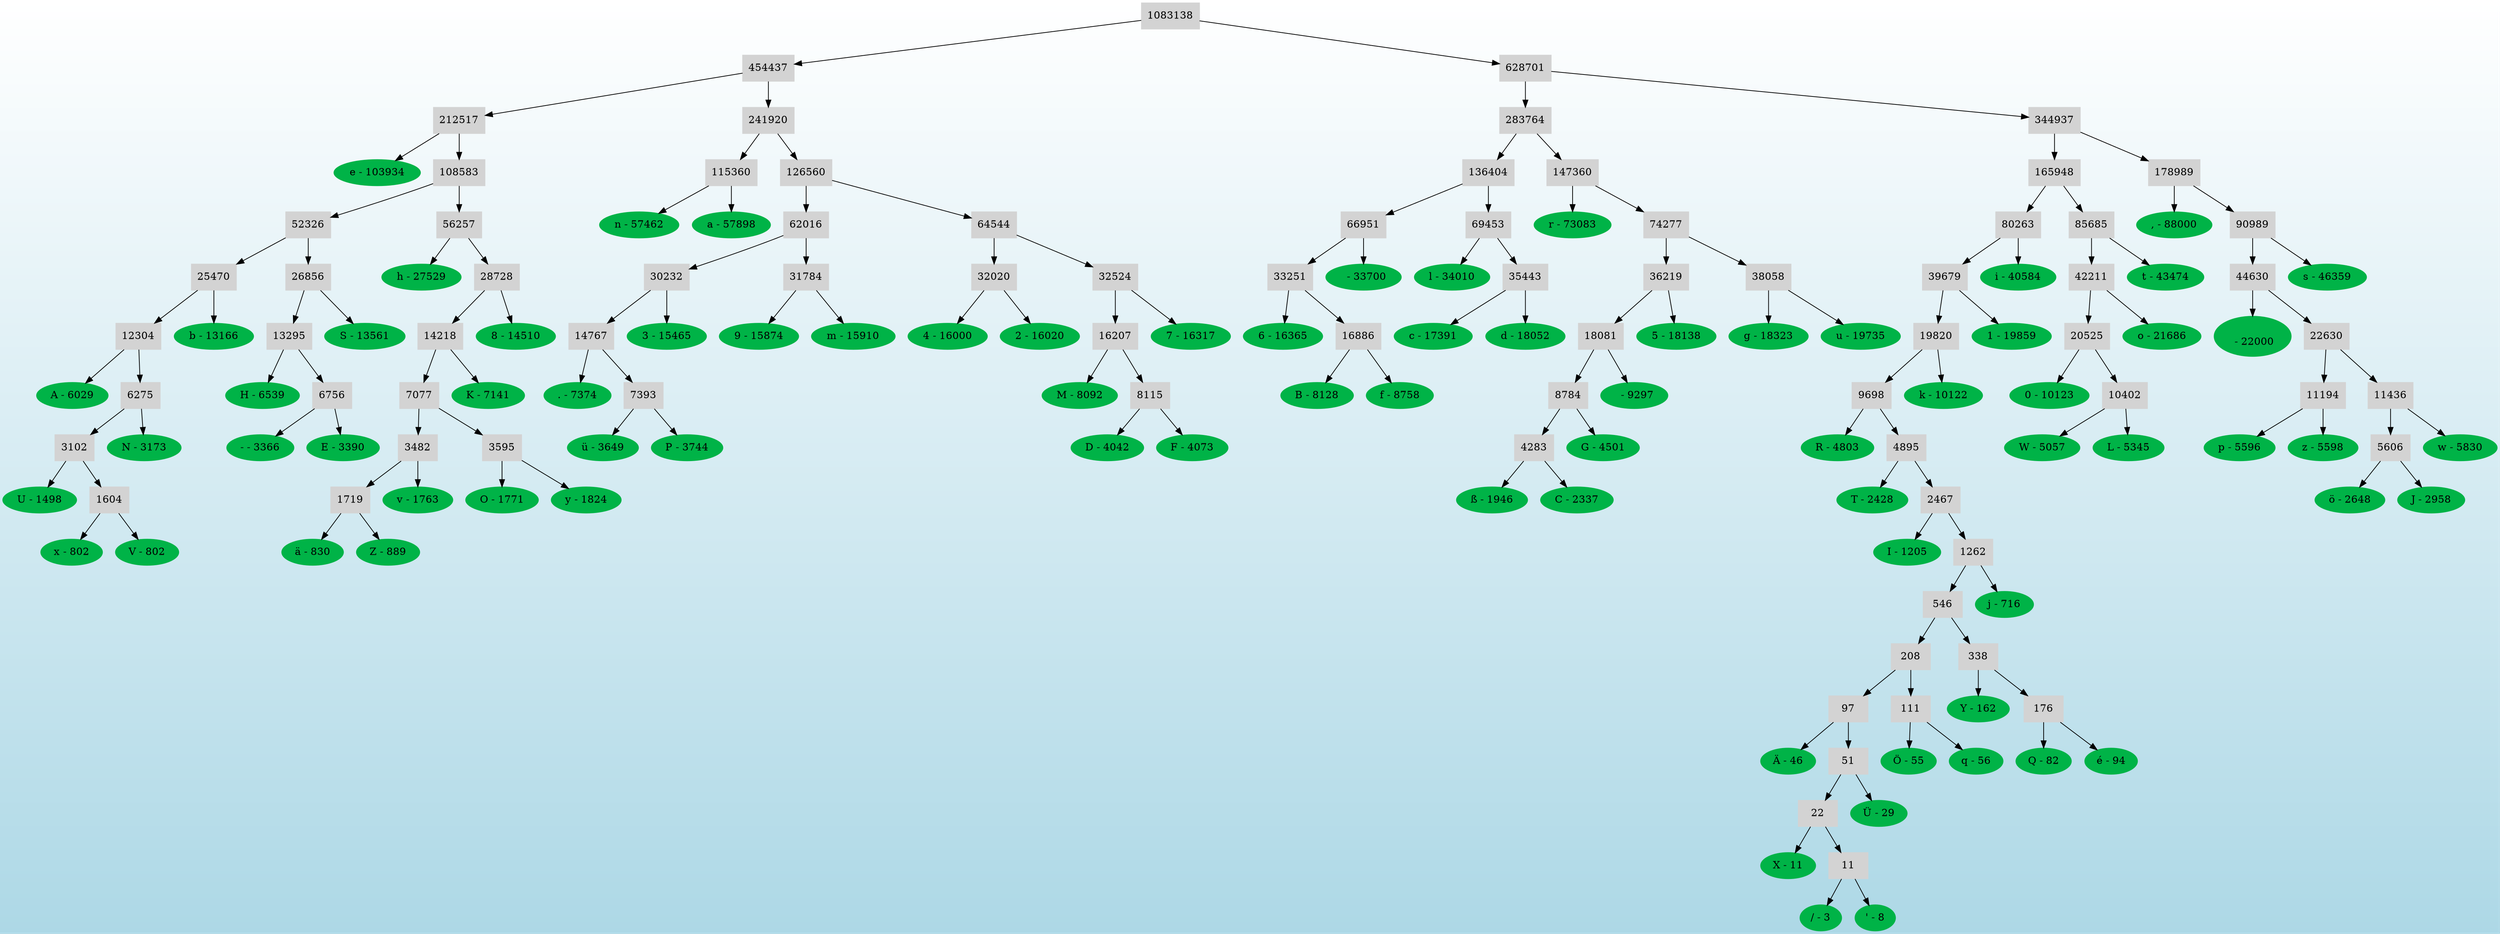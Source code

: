 digraph g {
 graph [
  rankdir = "TB"
  bgcolor = "white:lightblue"
  style="filled"
  gradientangle = 270
 ];
 node [shape=box,style=filled,color="lightgray"];
 "info.baethge.lk1516.huffman.Knoten@7c729a55" [label="1083138"]
 "info.baethge.lk1516.huffman.Knoten@3bb9a3ff" [label="454437"]
 "info.baethge.lk1516.huffman.Knoten@5af3afd9" [label="212517"]
 "info.baethge.lk1516.huffman.Blatt@44ebcd03" [label="e - 103934" shape=ellipse,style=filled,color=".4 1.0 .7"]
 "info.baethge.lk1516.huffman.Knoten@694abbdc" [label="108583"]
 "info.baethge.lk1516.huffman.Knoten@2e005c4b" [label="52326"]
 "info.baethge.lk1516.huffman.Knoten@5ffead27" [label="25470"]
 "info.baethge.lk1516.huffman.Knoten@4f18837a" [label="12304"]
 "info.baethge.lk1516.huffman.Blatt@1fa268de" [label="A - 6029" shape=ellipse,style=filled,color=".4 1.0 .7"]
 "info.baethge.lk1516.huffman.Knoten@4f6ee6e4" [label="6275"]
 "info.baethge.lk1516.huffman.Knoten@4466af20" [label="3102"]
 "info.baethge.lk1516.huffman.Blatt@6b927fb" [label="U - 1498" shape=ellipse,style=filled,color=".4 1.0 .7"]
 "info.baethge.lk1516.huffman.Knoten@3e58a80e" [label="1604"]
 "info.baethge.lk1516.huffman.Blatt@4fb61f4a" [label="x - 802" shape=ellipse,style=filled,color=".4 1.0 .7"]
 "info.baethge.lk1516.huffman.Blatt@4fb0f2b9" [label="V - 802" shape=ellipse,style=filled,color=".4 1.0 .7"]
"info.baethge.lk1516.huffman.Knoten@3e58a80e" -> "info.baethge.lk1516.huffman.Blatt@4fb61f4a"
"info.baethge.lk1516.huffman.Knoten@3e58a80e" -> "info.baethge.lk1516.huffman.Blatt@4fb0f2b9"
"info.baethge.lk1516.huffman.Knoten@4466af20" -> "info.baethge.lk1516.huffman.Blatt@6b927fb"
"info.baethge.lk1516.huffman.Knoten@4466af20" -> "info.baethge.lk1516.huffman.Knoten@3e58a80e"
 "info.baethge.lk1516.huffman.Blatt@a514af7" [label="N - 3173" shape=ellipse,style=filled,color=".4 1.0 .7"]
"info.baethge.lk1516.huffman.Knoten@4f6ee6e4" -> "info.baethge.lk1516.huffman.Knoten@4466af20"
"info.baethge.lk1516.huffman.Knoten@4f6ee6e4" -> "info.baethge.lk1516.huffman.Blatt@a514af7"
"info.baethge.lk1516.huffman.Knoten@4f18837a" -> "info.baethge.lk1516.huffman.Blatt@1fa268de"
"info.baethge.lk1516.huffman.Knoten@4f18837a" -> "info.baethge.lk1516.huffman.Knoten@4f6ee6e4"
 "info.baethge.lk1516.huffman.Blatt@359f7cdf" [label="b - 13166" shape=ellipse,style=filled,color=".4 1.0 .7"]
"info.baethge.lk1516.huffman.Knoten@5ffead27" -> "info.baethge.lk1516.huffman.Knoten@4f18837a"
"info.baethge.lk1516.huffman.Knoten@5ffead27" -> "info.baethge.lk1516.huffman.Blatt@359f7cdf"
 "info.baethge.lk1516.huffman.Knoten@6356695f" [label="26856"]
 "info.baethge.lk1516.huffman.Knoten@79924b" [label="13295"]
 "info.baethge.lk1516.huffman.Blatt@4a94ee4" [label="H - 6539" shape=ellipse,style=filled,color=".4 1.0 .7"]
 "info.baethge.lk1516.huffman.Knoten@4cc451f2" [label="6756"]
 "info.baethge.lk1516.huffman.Blatt@6379eb" [label="- - 3366" shape=ellipse,style=filled,color=".4 1.0 .7"]
 "info.baethge.lk1516.huffman.Blatt@294425a7" [label="E - 3390" shape=ellipse,style=filled,color=".4 1.0 .7"]
"info.baethge.lk1516.huffman.Knoten@4cc451f2" -> "info.baethge.lk1516.huffman.Blatt@6379eb"
"info.baethge.lk1516.huffman.Knoten@4cc451f2" -> "info.baethge.lk1516.huffman.Blatt@294425a7"
"info.baethge.lk1516.huffman.Knoten@79924b" -> "info.baethge.lk1516.huffman.Blatt@4a94ee4"
"info.baethge.lk1516.huffman.Knoten@79924b" -> "info.baethge.lk1516.huffman.Knoten@4cc451f2"
 "info.baethge.lk1516.huffman.Blatt@7b9a4292" [label="S - 13561" shape=ellipse,style=filled,color=".4 1.0 .7"]
"info.baethge.lk1516.huffman.Knoten@6356695f" -> "info.baethge.lk1516.huffman.Knoten@79924b"
"info.baethge.lk1516.huffman.Knoten@6356695f" -> "info.baethge.lk1516.huffman.Blatt@7b9a4292"
"info.baethge.lk1516.huffman.Knoten@2e005c4b" -> "info.baethge.lk1516.huffman.Knoten@5ffead27"
"info.baethge.lk1516.huffman.Knoten@2e005c4b" -> "info.baethge.lk1516.huffman.Knoten@6356695f"
 "info.baethge.lk1516.huffman.Knoten@4567f35d" [label="56257"]
 "info.baethge.lk1516.huffman.Blatt@67d48005" [label="h - 27529" shape=ellipse,style=filled,color=".4 1.0 .7"]
 "info.baethge.lk1516.huffman.Knoten@9f116cc" [label="28728"]
 "info.baethge.lk1516.huffman.Knoten@12468a38" [label="14218"]
 "info.baethge.lk1516.huffman.Knoten@59309333" [label="7077"]
 "info.baethge.lk1516.huffman.Knoten@7ec7ffd3" [label="3482"]
 "info.baethge.lk1516.huffman.Knoten@6572421" [label="1719"]
 "info.baethge.lk1516.huffman.Blatt@2a798d51" [label="ä - 830" shape=ellipse,style=filled,color=".4 1.0 .7"]
 "info.baethge.lk1516.huffman.Blatt@6d763516" [label="Z - 889" shape=ellipse,style=filled,color=".4 1.0 .7"]
"info.baethge.lk1516.huffman.Knoten@6572421" -> "info.baethge.lk1516.huffman.Blatt@2a798d51"
"info.baethge.lk1516.huffman.Knoten@6572421" -> "info.baethge.lk1516.huffman.Blatt@6d763516"
 "info.baethge.lk1516.huffman.Blatt@6b81ce95" [label="v - 1763" shape=ellipse,style=filled,color=".4 1.0 .7"]
"info.baethge.lk1516.huffman.Knoten@7ec7ffd3" -> "info.baethge.lk1516.huffman.Knoten@6572421"
"info.baethge.lk1516.huffman.Knoten@7ec7ffd3" -> "info.baethge.lk1516.huffman.Blatt@6b81ce95"
 "info.baethge.lk1516.huffman.Knoten@5b239d7d" [label="3595"]
 "info.baethge.lk1516.huffman.Blatt@52bf72b5" [label="O - 1771" shape=ellipse,style=filled,color=".4 1.0 .7"]
 "info.baethge.lk1516.huffman.Blatt@37afeb11" [label="y - 1824" shape=ellipse,style=filled,color=".4 1.0 .7"]
"info.baethge.lk1516.huffman.Knoten@5b239d7d" -> "info.baethge.lk1516.huffman.Blatt@52bf72b5"
"info.baethge.lk1516.huffman.Knoten@5b239d7d" -> "info.baethge.lk1516.huffman.Blatt@37afeb11"
"info.baethge.lk1516.huffman.Knoten@59309333" -> "info.baethge.lk1516.huffman.Knoten@7ec7ffd3"
"info.baethge.lk1516.huffman.Knoten@59309333" -> "info.baethge.lk1516.huffman.Knoten@5b239d7d"
 "info.baethge.lk1516.huffman.Blatt@5876a9af" [label="K - 7141" shape=ellipse,style=filled,color=".4 1.0 .7"]
"info.baethge.lk1516.huffman.Knoten@12468a38" -> "info.baethge.lk1516.huffman.Knoten@59309333"
"info.baethge.lk1516.huffman.Knoten@12468a38" -> "info.baethge.lk1516.huffman.Blatt@5876a9af"
 "info.baethge.lk1516.huffman.Blatt@1aa7ecca" [label="8 - 14510" shape=ellipse,style=filled,color=".4 1.0 .7"]
"info.baethge.lk1516.huffman.Knoten@9f116cc" -> "info.baethge.lk1516.huffman.Knoten@12468a38"
"info.baethge.lk1516.huffman.Knoten@9f116cc" -> "info.baethge.lk1516.huffman.Blatt@1aa7ecca"
"info.baethge.lk1516.huffman.Knoten@4567f35d" -> "info.baethge.lk1516.huffman.Blatt@67d48005"
"info.baethge.lk1516.huffman.Knoten@4567f35d" -> "info.baethge.lk1516.huffman.Knoten@9f116cc"
"info.baethge.lk1516.huffman.Knoten@694abbdc" -> "info.baethge.lk1516.huffman.Knoten@2e005c4b"
"info.baethge.lk1516.huffman.Knoten@694abbdc" -> "info.baethge.lk1516.huffman.Knoten@4567f35d"
"info.baethge.lk1516.huffman.Knoten@5af3afd9" -> "info.baethge.lk1516.huffman.Blatt@44ebcd03"
"info.baethge.lk1516.huffman.Knoten@5af3afd9" -> "info.baethge.lk1516.huffman.Knoten@694abbdc"
 "info.baethge.lk1516.huffman.Knoten@323b36e0" [label="241920"]
 "info.baethge.lk1516.huffman.Knoten@515aebb0" [label="115360"]
 "info.baethge.lk1516.huffman.Blatt@245b4bdc" [label="n - 57462" shape=ellipse,style=filled,color=".4 1.0 .7"]
 "info.baethge.lk1516.huffman.Blatt@6c64cb25" [label="a - 57898" shape=ellipse,style=filled,color=".4 1.0 .7"]
"info.baethge.lk1516.huffman.Knoten@515aebb0" -> "info.baethge.lk1516.huffman.Blatt@245b4bdc"
"info.baethge.lk1516.huffman.Knoten@515aebb0" -> "info.baethge.lk1516.huffman.Blatt@6c64cb25"
 "info.baethge.lk1516.huffman.Knoten@dd8ba08" [label="126560"]
 "info.baethge.lk1516.huffman.Knoten@6ae5aa72" [label="62016"]
 "info.baethge.lk1516.huffman.Knoten@5c5eefef" [label="30232"]
 "info.baethge.lk1516.huffman.Knoten@5158b42f" [label="14767"]
 "info.baethge.lk1516.huffman.Blatt@72d1ad2e" [label=". - 7374" shape=ellipse,style=filled,color=".4 1.0 .7"]
 "info.baethge.lk1516.huffman.Knoten@2d7275fc" [label="7393"]
 "info.baethge.lk1516.huffman.Blatt@399f45b1" [label="ü - 3649" shape=ellipse,style=filled,color=".4 1.0 .7"]
 "info.baethge.lk1516.huffman.Blatt@38c6f217" [label="P - 3744" shape=ellipse,style=filled,color=".4 1.0 .7"]
"info.baethge.lk1516.huffman.Knoten@2d7275fc" -> "info.baethge.lk1516.huffman.Blatt@399f45b1"
"info.baethge.lk1516.huffman.Knoten@2d7275fc" -> "info.baethge.lk1516.huffman.Blatt@38c6f217"
"info.baethge.lk1516.huffman.Knoten@5158b42f" -> "info.baethge.lk1516.huffman.Blatt@72d1ad2e"
"info.baethge.lk1516.huffman.Knoten@5158b42f" -> "info.baethge.lk1516.huffman.Knoten@2d7275fc"
 "info.baethge.lk1516.huffman.Blatt@595b007d" [label="3 - 15465" shape=ellipse,style=filled,color=".4 1.0 .7"]
"info.baethge.lk1516.huffman.Knoten@5c5eefef" -> "info.baethge.lk1516.huffman.Knoten@5158b42f"
"info.baethge.lk1516.huffman.Knoten@5c5eefef" -> "info.baethge.lk1516.huffman.Blatt@595b007d"
 "info.baethge.lk1516.huffman.Knoten@16293aa2" [label="31784"]
 "info.baethge.lk1516.huffman.Blatt@478190fc" [label="9 - 15874" shape=ellipse,style=filled,color=".4 1.0 .7"]
 "info.baethge.lk1516.huffman.Blatt@79e2c065" [label="m - 15910" shape=ellipse,style=filled,color=".4 1.0 .7"]
"info.baethge.lk1516.huffman.Knoten@16293aa2" -> "info.baethge.lk1516.huffman.Blatt@478190fc"
"info.baethge.lk1516.huffman.Knoten@16293aa2" -> "info.baethge.lk1516.huffman.Blatt@79e2c065"
"info.baethge.lk1516.huffman.Knoten@6ae5aa72" -> "info.baethge.lk1516.huffman.Knoten@5c5eefef"
"info.baethge.lk1516.huffman.Knoten@6ae5aa72" -> "info.baethge.lk1516.huffman.Knoten@16293aa2"
 "info.baethge.lk1516.huffman.Knoten@222545dc" [label="64544"]
 "info.baethge.lk1516.huffman.Knoten@3a93b025" [label="32020"]
 "info.baethge.lk1516.huffman.Blatt@7e07db1f" [label="4 - 16000" shape=ellipse,style=filled,color=".4 1.0 .7"]
 "info.baethge.lk1516.huffman.Blatt@1189dd52" [label="2 - 16020" shape=ellipse,style=filled,color=".4 1.0 .7"]
"info.baethge.lk1516.huffman.Knoten@3a93b025" -> "info.baethge.lk1516.huffman.Blatt@7e07db1f"
"info.baethge.lk1516.huffman.Knoten@3a93b025" -> "info.baethge.lk1516.huffman.Blatt@1189dd52"
 "info.baethge.lk1516.huffman.Knoten@35cabb2a" [label="32524"]
 "info.baethge.lk1516.huffman.Knoten@36bc55de" [label="16207"]
 "info.baethge.lk1516.huffman.Blatt@16d04d3d" [label="M - 8092" shape=ellipse,style=filled,color=".4 1.0 .7"]
 "info.baethge.lk1516.huffman.Knoten@49ec71f8" [label="8115"]
 "info.baethge.lk1516.huffman.Blatt@1d2adfbe" [label="D - 4042" shape=ellipse,style=filled,color=".4 1.0 .7"]
 "info.baethge.lk1516.huffman.Blatt@36902638" [label="F - 4073" shape=ellipse,style=filled,color=".4 1.0 .7"]
"info.baethge.lk1516.huffman.Knoten@49ec71f8" -> "info.baethge.lk1516.huffman.Blatt@1d2adfbe"
"info.baethge.lk1516.huffman.Knoten@49ec71f8" -> "info.baethge.lk1516.huffman.Blatt@36902638"
"info.baethge.lk1516.huffman.Knoten@36bc55de" -> "info.baethge.lk1516.huffman.Blatt@16d04d3d"
"info.baethge.lk1516.huffman.Knoten@36bc55de" -> "info.baethge.lk1516.huffman.Knoten@49ec71f8"
 "info.baethge.lk1516.huffman.Blatt@564fabc8" [label="7 - 16317" shape=ellipse,style=filled,color=".4 1.0 .7"]
"info.baethge.lk1516.huffman.Knoten@35cabb2a" -> "info.baethge.lk1516.huffman.Knoten@36bc55de"
"info.baethge.lk1516.huffman.Knoten@35cabb2a" -> "info.baethge.lk1516.huffman.Blatt@564fabc8"
"info.baethge.lk1516.huffman.Knoten@222545dc" -> "info.baethge.lk1516.huffman.Knoten@3a93b025"
"info.baethge.lk1516.huffman.Knoten@222545dc" -> "info.baethge.lk1516.huffman.Knoten@35cabb2a"
"info.baethge.lk1516.huffman.Knoten@dd8ba08" -> "info.baethge.lk1516.huffman.Knoten@6ae5aa72"
"info.baethge.lk1516.huffman.Knoten@dd8ba08" -> "info.baethge.lk1516.huffman.Knoten@222545dc"
"info.baethge.lk1516.huffman.Knoten@323b36e0" -> "info.baethge.lk1516.huffman.Knoten@515aebb0"
"info.baethge.lk1516.huffman.Knoten@323b36e0" -> "info.baethge.lk1516.huffman.Knoten@dd8ba08"
"info.baethge.lk1516.huffman.Knoten@3bb9a3ff" -> "info.baethge.lk1516.huffman.Knoten@5af3afd9"
"info.baethge.lk1516.huffman.Knoten@3bb9a3ff" -> "info.baethge.lk1516.huffman.Knoten@323b36e0"
 "info.baethge.lk1516.huffman.Knoten@661972b0" [label="628701"]
 "info.baethge.lk1516.huffman.Knoten@223d2c72" [label="283764"]
 "info.baethge.lk1516.huffman.Knoten@436813f3" [label="136404"]
 "info.baethge.lk1516.huffman.Knoten@3febb011" [label="66951"]
 "info.baethge.lk1516.huffman.Knoten@131774fe" [label="33251"]
 "info.baethge.lk1516.huffman.Blatt@77847718" [label="6 - 16365" shape=ellipse,style=filled,color=".4 1.0 .7"]
 "info.baethge.lk1516.huffman.Knoten@7f3b84b8" [label="16886"]
 "info.baethge.lk1516.huffman.Blatt@57a3af25" [label="B - 8128" shape=ellipse,style=filled,color=".4 1.0 .7"]
 "info.baethge.lk1516.huffman.Blatt@2b662a77" [label="f - 8758" shape=ellipse,style=filled,color=".4 1.0 .7"]
"info.baethge.lk1516.huffman.Knoten@7f3b84b8" -> "info.baethge.lk1516.huffman.Blatt@57a3af25"
"info.baethge.lk1516.huffman.Knoten@7f3b84b8" -> "info.baethge.lk1516.huffman.Blatt@2b662a77"
"info.baethge.lk1516.huffman.Knoten@131774fe" -> "info.baethge.lk1516.huffman.Blatt@77847718"
"info.baethge.lk1516.huffman.Knoten@131774fe" -> "info.baethge.lk1516.huffman.Knoten@7f3b84b8"
 "info.baethge.lk1516.huffman.Blatt@158d2680" [label="  - 33700" shape=ellipse,style=filled,color=".4 1.0 .7"]
"info.baethge.lk1516.huffman.Knoten@3febb011" -> "info.baethge.lk1516.huffman.Knoten@131774fe"
"info.baethge.lk1516.huffman.Knoten@3febb011" -> "info.baethge.lk1516.huffman.Blatt@158d2680"
 "info.baethge.lk1516.huffman.Knoten@10e31a9a" [label="69453"]
 "info.baethge.lk1516.huffman.Blatt@7f0eb4b4" [label="l - 34010" shape=ellipse,style=filled,color=".4 1.0 .7"]
 "info.baethge.lk1516.huffman.Knoten@5c33f1a9" [label="35443"]
 "info.baethge.lk1516.huffman.Blatt@1623b78d" [label="c - 17391" shape=ellipse,style=filled,color=".4 1.0 .7"]
 "info.baethge.lk1516.huffman.Blatt@c8c12ac" [label="d - 18052" shape=ellipse,style=filled,color=".4 1.0 .7"]
"info.baethge.lk1516.huffman.Knoten@5c33f1a9" -> "info.baethge.lk1516.huffman.Blatt@1623b78d"
"info.baethge.lk1516.huffman.Knoten@5c33f1a9" -> "info.baethge.lk1516.huffman.Blatt@c8c12ac"
"info.baethge.lk1516.huffman.Knoten@10e31a9a" -> "info.baethge.lk1516.huffman.Blatt@7f0eb4b4"
"info.baethge.lk1516.huffman.Knoten@10e31a9a" -> "info.baethge.lk1516.huffman.Knoten@5c33f1a9"
"info.baethge.lk1516.huffman.Knoten@436813f3" -> "info.baethge.lk1516.huffman.Knoten@3febb011"
"info.baethge.lk1516.huffman.Knoten@436813f3" -> "info.baethge.lk1516.huffman.Knoten@10e31a9a"
 "info.baethge.lk1516.huffman.Knoten@74fe5c40" [label="147360"]
 "info.baethge.lk1516.huffman.Blatt@6adbc9d" [label="r - 73083" shape=ellipse,style=filled,color=".4 1.0 .7"]
 "info.baethge.lk1516.huffman.Knoten@4550bb58" [label="74277"]
 "info.baethge.lk1516.huffman.Knoten@4ec4f3a0" [label="36219"]
 "info.baethge.lk1516.huffman.Knoten@49139829" [label="18081"]
 "info.baethge.lk1516.huffman.Knoten@6069db50" [label="8784"]
 "info.baethge.lk1516.huffman.Knoten@1b7cc17c" [label="4283"]
 "info.baethge.lk1516.huffman.Blatt@77fbd92c" [label="ß - 1946" shape=ellipse,style=filled,color=".4 1.0 .7"]
 "info.baethge.lk1516.huffman.Blatt@67c27493" [label="C - 2337" shape=ellipse,style=filled,color=".4 1.0 .7"]
"info.baethge.lk1516.huffman.Knoten@1b7cc17c" -> "info.baethge.lk1516.huffman.Blatt@77fbd92c"
"info.baethge.lk1516.huffman.Knoten@1b7cc17c" -> "info.baethge.lk1516.huffman.Blatt@67c27493"
 "info.baethge.lk1516.huffman.Blatt@59662a0b" [label="G - 4501" shape=ellipse,style=filled,color=".4 1.0 .7"]
"info.baethge.lk1516.huffman.Knoten@6069db50" -> "info.baethge.lk1516.huffman.Knoten@1b7cc17c"
"info.baethge.lk1516.huffman.Knoten@6069db50" -> "info.baethge.lk1516.huffman.Blatt@59662a0b"
 "info.baethge.lk1516.huffman.Blatt@4efbca5a" [label="  - 9297" shape=ellipse,style=filled,color=".4 1.0 .7"]
"info.baethge.lk1516.huffman.Knoten@49139829" -> "info.baethge.lk1516.huffman.Knoten@6069db50"
"info.baethge.lk1516.huffman.Knoten@49139829" -> "info.baethge.lk1516.huffman.Blatt@4efbca5a"
 "info.baethge.lk1516.huffman.Blatt@9597028" [label="5 - 18138" shape=ellipse,style=filled,color=".4 1.0 .7"]
"info.baethge.lk1516.huffman.Knoten@4ec4f3a0" -> "info.baethge.lk1516.huffman.Knoten@49139829"
"info.baethge.lk1516.huffman.Knoten@4ec4f3a0" -> "info.baethge.lk1516.huffman.Blatt@9597028"
 "info.baethge.lk1516.huffman.Knoten@223191a6" [label="38058"]
 "info.baethge.lk1516.huffman.Blatt@1a482e36" [label="g - 18323" shape=ellipse,style=filled,color=".4 1.0 .7"]
 "info.baethge.lk1516.huffman.Blatt@72967906" [label="u - 19735" shape=ellipse,style=filled,color=".4 1.0 .7"]
"info.baethge.lk1516.huffman.Knoten@223191a6" -> "info.baethge.lk1516.huffman.Blatt@1a482e36"
"info.baethge.lk1516.huffman.Knoten@223191a6" -> "info.baethge.lk1516.huffman.Blatt@72967906"
"info.baethge.lk1516.huffman.Knoten@4550bb58" -> "info.baethge.lk1516.huffman.Knoten@4ec4f3a0"
"info.baethge.lk1516.huffman.Knoten@4550bb58" -> "info.baethge.lk1516.huffman.Knoten@223191a6"
"info.baethge.lk1516.huffman.Knoten@74fe5c40" -> "info.baethge.lk1516.huffman.Blatt@6adbc9d"
"info.baethge.lk1516.huffman.Knoten@74fe5c40" -> "info.baethge.lk1516.huffman.Knoten@4550bb58"
"info.baethge.lk1516.huffman.Knoten@223d2c72" -> "info.baethge.lk1516.huffman.Knoten@436813f3"
"info.baethge.lk1516.huffman.Knoten@223d2c72" -> "info.baethge.lk1516.huffman.Knoten@74fe5c40"
 "info.baethge.lk1516.huffman.Knoten@8f4ea7c" [label="344937"]
 "info.baethge.lk1516.huffman.Knoten@5b8dfcc1" [label="165948"]
 "info.baethge.lk1516.huffman.Knoten@747ddf94" [label="80263"]
 "info.baethge.lk1516.huffman.Knoten@1bd4fdd" [label="39679"]
 "info.baethge.lk1516.huffman.Knoten@4f83df68" [label="19820"]
 "info.baethge.lk1516.huffman.Knoten@7d8995e" [label="9698"]
 "info.baethge.lk1516.huffman.Blatt@42a48628" [label="R - 4803" shape=ellipse,style=filled,color=".4 1.0 .7"]
 "info.baethge.lk1516.huffman.Knoten@293a5bf6" [label="4895"]
 "info.baethge.lk1516.huffman.Blatt@6aeb35e6" [label="T - 2428" shape=ellipse,style=filled,color=".4 1.0 .7"]
 "info.baethge.lk1516.huffman.Knoten@1283bb96" [label="2467"]
 "info.baethge.lk1516.huffman.Blatt@74f0ea28" [label="I - 1205" shape=ellipse,style=filled,color=".4 1.0 .7"]
 "info.baethge.lk1516.huffman.Knoten@f6efaab" [label="1262"]
 "info.baethge.lk1516.huffman.Knoten@3c19aaa5" [label="546"]
 "info.baethge.lk1516.huffman.Knoten@409bf450" [label="208"]
 "info.baethge.lk1516.huffman.Knoten@49e53c76" [label="97"]
 "info.baethge.lk1516.huffman.Blatt@2a3b5b47" [label="Ä - 46" shape=ellipse,style=filled,color=".4 1.0 .7"]
 "info.baethge.lk1516.huffman.Knoten@55b699ef" [label="51"]
 "info.baethge.lk1516.huffman.Knoten@35d019a3" [label="22"]
 "info.baethge.lk1516.huffman.Blatt@18078bef" [label="X - 11" shape=ellipse,style=filled,color=".4 1.0 .7"]
 "info.baethge.lk1516.huffman.Knoten@799f10e1" [label="11"]
 "info.baethge.lk1516.huffman.Blatt@4c371370" [label="/ - 3" shape=ellipse,style=filled,color=".4 1.0 .7"]
 "info.baethge.lk1516.huffman.Blatt@145f66e3" [label="' - 8" shape=ellipse,style=filled,color=".4 1.0 .7"]
"info.baethge.lk1516.huffman.Knoten@799f10e1" -> "info.baethge.lk1516.huffman.Blatt@4c371370"
"info.baethge.lk1516.huffman.Knoten@799f10e1" -> "info.baethge.lk1516.huffman.Blatt@145f66e3"
"info.baethge.lk1516.huffman.Knoten@35d019a3" -> "info.baethge.lk1516.huffman.Blatt@18078bef"
"info.baethge.lk1516.huffman.Knoten@35d019a3" -> "info.baethge.lk1516.huffman.Knoten@799f10e1"
 "info.baethge.lk1516.huffman.Blatt@689604d9" [label="Ü - 29" shape=ellipse,style=filled,color=".4 1.0 .7"]
"info.baethge.lk1516.huffman.Knoten@55b699ef" -> "info.baethge.lk1516.huffman.Knoten@35d019a3"
"info.baethge.lk1516.huffman.Knoten@55b699ef" -> "info.baethge.lk1516.huffman.Blatt@689604d9"
"info.baethge.lk1516.huffman.Knoten@49e53c76" -> "info.baethge.lk1516.huffman.Blatt@2a3b5b47"
"info.baethge.lk1516.huffman.Knoten@49e53c76" -> "info.baethge.lk1516.huffman.Knoten@55b699ef"
 "info.baethge.lk1516.huffman.Knoten@351d00c0" [label="111"]
 "info.baethge.lk1516.huffman.Blatt@3023df74" [label="Ö - 55" shape=ellipse,style=filled,color=".4 1.0 .7"]
 "info.baethge.lk1516.huffman.Blatt@313ac989" [label="q - 56" shape=ellipse,style=filled,color=".4 1.0 .7"]
"info.baethge.lk1516.huffman.Knoten@351d00c0" -> "info.baethge.lk1516.huffman.Blatt@3023df74"
"info.baethge.lk1516.huffman.Knoten@351d00c0" -> "info.baethge.lk1516.huffman.Blatt@313ac989"
"info.baethge.lk1516.huffman.Knoten@409bf450" -> "info.baethge.lk1516.huffman.Knoten@49e53c76"
"info.baethge.lk1516.huffman.Knoten@409bf450" -> "info.baethge.lk1516.huffman.Knoten@351d00c0"
 "info.baethge.lk1516.huffman.Knoten@38d8f54a" [label="338"]
 "info.baethge.lk1516.huffman.Blatt@4562e04d" [label="Y - 162" shape=ellipse,style=filled,color=".4 1.0 .7"]
 "info.baethge.lk1516.huffman.Knoten@2a65fe7c" [label="176"]
 "info.baethge.lk1516.huffman.Blatt@4135c3b" [label="Q - 82" shape=ellipse,style=filled,color=".4 1.0 .7"]
 "info.baethge.lk1516.huffman.Blatt@6302bbb1" [label="é - 94" shape=ellipse,style=filled,color=".4 1.0 .7"]
"info.baethge.lk1516.huffman.Knoten@2a65fe7c" -> "info.baethge.lk1516.huffman.Blatt@4135c3b"
"info.baethge.lk1516.huffman.Knoten@2a65fe7c" -> "info.baethge.lk1516.huffman.Blatt@6302bbb1"
"info.baethge.lk1516.huffman.Knoten@38d8f54a" -> "info.baethge.lk1516.huffman.Blatt@4562e04d"
"info.baethge.lk1516.huffman.Knoten@38d8f54a" -> "info.baethge.lk1516.huffman.Knoten@2a65fe7c"
"info.baethge.lk1516.huffman.Knoten@3c19aaa5" -> "info.baethge.lk1516.huffman.Knoten@409bf450"
"info.baethge.lk1516.huffman.Knoten@3c19aaa5" -> "info.baethge.lk1516.huffman.Knoten@38d8f54a"
 "info.baethge.lk1516.huffman.Blatt@3349e9bb" [label="j - 716" shape=ellipse,style=filled,color=".4 1.0 .7"]
"info.baethge.lk1516.huffman.Knoten@f6efaab" -> "info.baethge.lk1516.huffman.Knoten@3c19aaa5"
"info.baethge.lk1516.huffman.Knoten@f6efaab" -> "info.baethge.lk1516.huffman.Blatt@3349e9bb"
"info.baethge.lk1516.huffman.Knoten@1283bb96" -> "info.baethge.lk1516.huffman.Blatt@74f0ea28"
"info.baethge.lk1516.huffman.Knoten@1283bb96" -> "info.baethge.lk1516.huffman.Knoten@f6efaab"
"info.baethge.lk1516.huffman.Knoten@293a5bf6" -> "info.baethge.lk1516.huffman.Blatt@6aeb35e6"
"info.baethge.lk1516.huffman.Knoten@293a5bf6" -> "info.baethge.lk1516.huffman.Knoten@1283bb96"
"info.baethge.lk1516.huffman.Knoten@7d8995e" -> "info.baethge.lk1516.huffman.Blatt@42a48628"
"info.baethge.lk1516.huffman.Knoten@7d8995e" -> "info.baethge.lk1516.huffman.Knoten@293a5bf6"
 "info.baethge.lk1516.huffman.Blatt@130d63be" [label="k - 10122" shape=ellipse,style=filled,color=".4 1.0 .7"]
"info.baethge.lk1516.huffman.Knoten@4f83df68" -> "info.baethge.lk1516.huffman.Knoten@7d8995e"
"info.baethge.lk1516.huffman.Knoten@4f83df68" -> "info.baethge.lk1516.huffman.Blatt@130d63be"
 "info.baethge.lk1516.huffman.Blatt@6cf0e0ba" [label="1 - 19859" shape=ellipse,style=filled,color=".4 1.0 .7"]
"info.baethge.lk1516.huffman.Knoten@1bd4fdd" -> "info.baethge.lk1516.huffman.Knoten@4f83df68"
"info.baethge.lk1516.huffman.Knoten@1bd4fdd" -> "info.baethge.lk1516.huffman.Blatt@6cf0e0ba"
 "info.baethge.lk1516.huffman.Blatt@55183b20" [label="i - 40584" shape=ellipse,style=filled,color=".4 1.0 .7"]
"info.baethge.lk1516.huffman.Knoten@747ddf94" -> "info.baethge.lk1516.huffman.Knoten@1bd4fdd"
"info.baethge.lk1516.huffman.Knoten@747ddf94" -> "info.baethge.lk1516.huffman.Blatt@55183b20"
 "info.baethge.lk1516.huffman.Knoten@35e2d654" [label="85685"]
 "info.baethge.lk1516.huffman.Knoten@31304f14" [label="42211"]
 "info.baethge.lk1516.huffman.Knoten@2a4fb17b" [label="20525"]
 "info.baethge.lk1516.huffman.Blatt@6f1de4c7" [label="0 - 10123" shape=ellipse,style=filled,color=".4 1.0 .7"]
 "info.baethge.lk1516.huffman.Knoten@459e9125" [label="10402"]
 "info.baethge.lk1516.huffman.Blatt@128d2484" [label="W - 5057" shape=ellipse,style=filled,color=".4 1.0 .7"]
 "info.baethge.lk1516.huffman.Blatt@7cc0cdad" [label="L - 5345" shape=ellipse,style=filled,color=".4 1.0 .7"]
"info.baethge.lk1516.huffman.Knoten@459e9125" -> "info.baethge.lk1516.huffman.Blatt@128d2484"
"info.baethge.lk1516.huffman.Knoten@459e9125" -> "info.baethge.lk1516.huffman.Blatt@7cc0cdad"
"info.baethge.lk1516.huffman.Knoten@2a4fb17b" -> "info.baethge.lk1516.huffman.Blatt@6f1de4c7"
"info.baethge.lk1516.huffman.Knoten@2a4fb17b" -> "info.baethge.lk1516.huffman.Knoten@459e9125"
 "info.baethge.lk1516.huffman.Blatt@5c6648b0" [label="o - 21686" shape=ellipse,style=filled,color=".4 1.0 .7"]
"info.baethge.lk1516.huffman.Knoten@31304f14" -> "info.baethge.lk1516.huffman.Knoten@2a4fb17b"
"info.baethge.lk1516.huffman.Knoten@31304f14" -> "info.baethge.lk1516.huffman.Blatt@5c6648b0"
 "info.baethge.lk1516.huffman.Blatt@34a3d150" [label="t - 43474" shape=ellipse,style=filled,color=".4 1.0 .7"]
"info.baethge.lk1516.huffman.Knoten@35e2d654" -> "info.baethge.lk1516.huffman.Knoten@31304f14"
"info.baethge.lk1516.huffman.Knoten@35e2d654" -> "info.baethge.lk1516.huffman.Blatt@34a3d150"
"info.baethge.lk1516.huffman.Knoten@5b8dfcc1" -> "info.baethge.lk1516.huffman.Knoten@747ddf94"
"info.baethge.lk1516.huffman.Knoten@5b8dfcc1" -> "info.baethge.lk1516.huffman.Knoten@35e2d654"
 "info.baethge.lk1516.huffman.Knoten@2f9f7dcf" [label="178989"]
 "info.baethge.lk1516.huffman.Blatt@7c7b252e" [label=", - 88000" shape=ellipse,style=filled,color=".4 1.0 .7"]
 "info.baethge.lk1516.huffman.Knoten@4d5d943d" [label="90989"]
 "info.baethge.lk1516.huffman.Knoten@368f2016" [label="44630"]
 "info.baethge.lk1516.huffman.Blatt@692f203f" [label="
 - 22000" shape=ellipse,style=filled,color=".4 1.0 .7"]
 "info.baethge.lk1516.huffman.Knoten@48f2bd5b" [label="22630"]
 "info.baethge.lk1516.huffman.Knoten@7b2bbc3" [label="11194"]
 "info.baethge.lk1516.huffman.Blatt@1aafa419" [label="p - 5596" shape=ellipse,style=filled,color=".4 1.0 .7"]
 "info.baethge.lk1516.huffman.Blatt@47eaca72" [label="z - 5598" shape=ellipse,style=filled,color=".4 1.0 .7"]
"info.baethge.lk1516.huffman.Knoten@7b2bbc3" -> "info.baethge.lk1516.huffman.Blatt@1aafa419"
"info.baethge.lk1516.huffman.Knoten@7b2bbc3" -> "info.baethge.lk1516.huffman.Blatt@47eaca72"
 "info.baethge.lk1516.huffman.Knoten@a1153bc" [label="11436"]
 "info.baethge.lk1516.huffman.Knoten@55141def" [label="5606"]
 "info.baethge.lk1516.huffman.Blatt@3270d194" [label="ö - 2648" shape=ellipse,style=filled,color=".4 1.0 .7"]
 "info.baethge.lk1516.huffman.Blatt@235834f2" [label="J - 2958" shape=ellipse,style=filled,color=".4 1.0 .7"]
"info.baethge.lk1516.huffman.Knoten@55141def" -> "info.baethge.lk1516.huffman.Blatt@3270d194"
"info.baethge.lk1516.huffman.Knoten@55141def" -> "info.baethge.lk1516.huffman.Blatt@235834f2"
 "info.baethge.lk1516.huffman.Blatt@55182842" [label="w - 5830" shape=ellipse,style=filled,color=".4 1.0 .7"]
"info.baethge.lk1516.huffman.Knoten@a1153bc" -> "info.baethge.lk1516.huffman.Knoten@55141def"
"info.baethge.lk1516.huffman.Knoten@a1153bc" -> "info.baethge.lk1516.huffman.Blatt@55182842"
"info.baethge.lk1516.huffman.Knoten@48f2bd5b" -> "info.baethge.lk1516.huffman.Knoten@7b2bbc3"
"info.baethge.lk1516.huffman.Knoten@48f2bd5b" -> "info.baethge.lk1516.huffman.Knoten@a1153bc"
"info.baethge.lk1516.huffman.Knoten@368f2016" -> "info.baethge.lk1516.huffman.Blatt@692f203f"
"info.baethge.lk1516.huffman.Knoten@368f2016" -> "info.baethge.lk1516.huffman.Knoten@48f2bd5b"
 "info.baethge.lk1516.huffman.Blatt@4c583ecf" [label="s - 46359" shape=ellipse,style=filled,color=".4 1.0 .7"]
"info.baethge.lk1516.huffman.Knoten@4d5d943d" -> "info.baethge.lk1516.huffman.Knoten@368f2016"
"info.baethge.lk1516.huffman.Knoten@4d5d943d" -> "info.baethge.lk1516.huffman.Blatt@4c583ecf"
"info.baethge.lk1516.huffman.Knoten@2f9f7dcf" -> "info.baethge.lk1516.huffman.Blatt@7c7b252e"
"info.baethge.lk1516.huffman.Knoten@2f9f7dcf" -> "info.baethge.lk1516.huffman.Knoten@4d5d943d"
"info.baethge.lk1516.huffman.Knoten@8f4ea7c" -> "info.baethge.lk1516.huffman.Knoten@5b8dfcc1"
"info.baethge.lk1516.huffman.Knoten@8f4ea7c" -> "info.baethge.lk1516.huffman.Knoten@2f9f7dcf"
"info.baethge.lk1516.huffman.Knoten@661972b0" -> "info.baethge.lk1516.huffman.Knoten@223d2c72"
"info.baethge.lk1516.huffman.Knoten@661972b0" -> "info.baethge.lk1516.huffman.Knoten@8f4ea7c"
"info.baethge.lk1516.huffman.Knoten@7c729a55" -> "info.baethge.lk1516.huffman.Knoten@3bb9a3ff"
"info.baethge.lk1516.huffman.Knoten@7c729a55" -> "info.baethge.lk1516.huffman.Knoten@661972b0"
}
